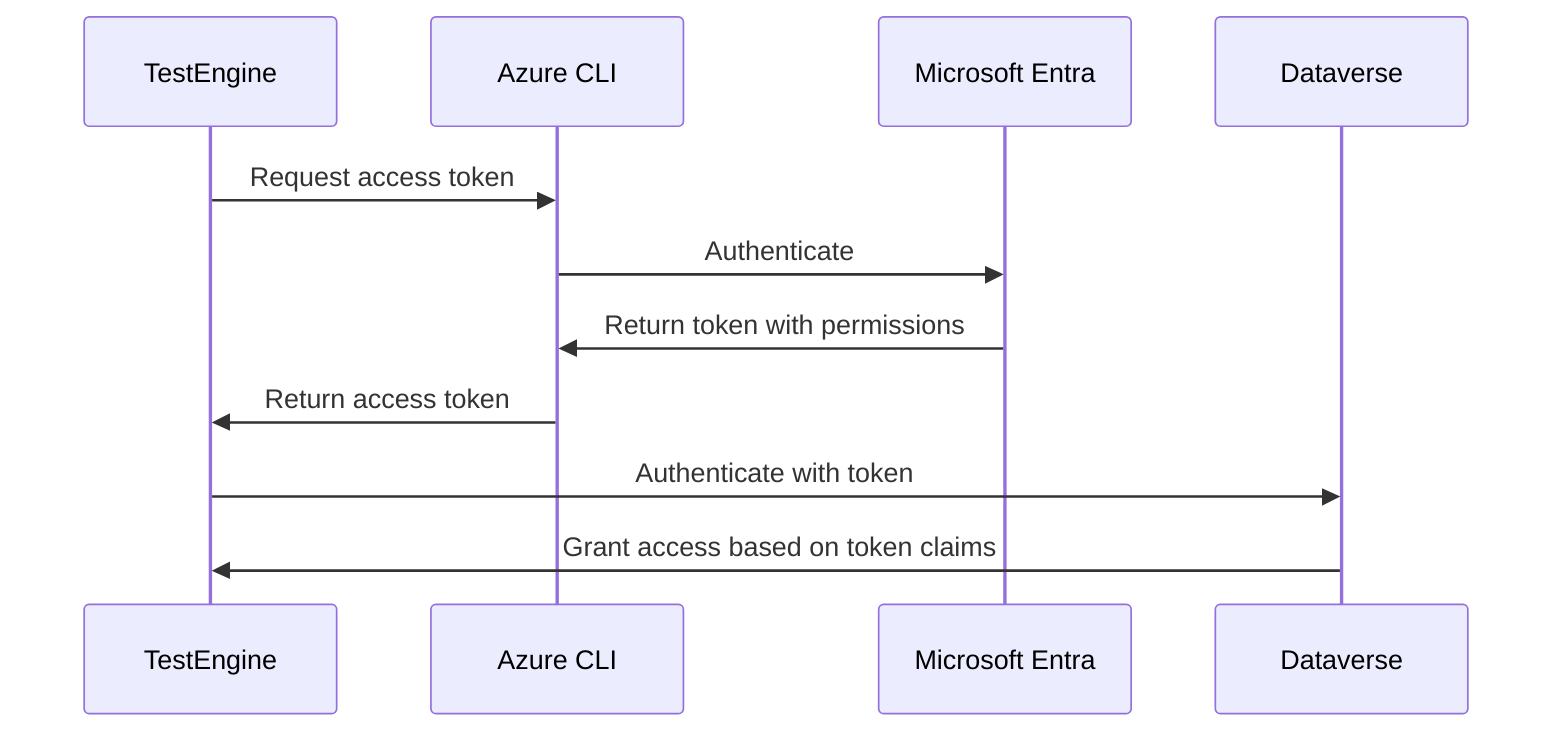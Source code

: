 sequenceDiagram
    participant TestEngine
    participant AzureCLI as Azure CLI
    participant MicrosoftEntra as Microsoft Entra
    participant Dataverse
    
    TestEngine->>AzureCLI: Request access token
    AzureCLI->>MicrosoftEntra: Authenticate
    MicrosoftEntra->>AzureCLI: Return token with permissions
    AzureCLI->>TestEngine: Return access token
    TestEngine->>Dataverse: Authenticate with token
    Dataverse->>TestEngine: Grant access based on token claims